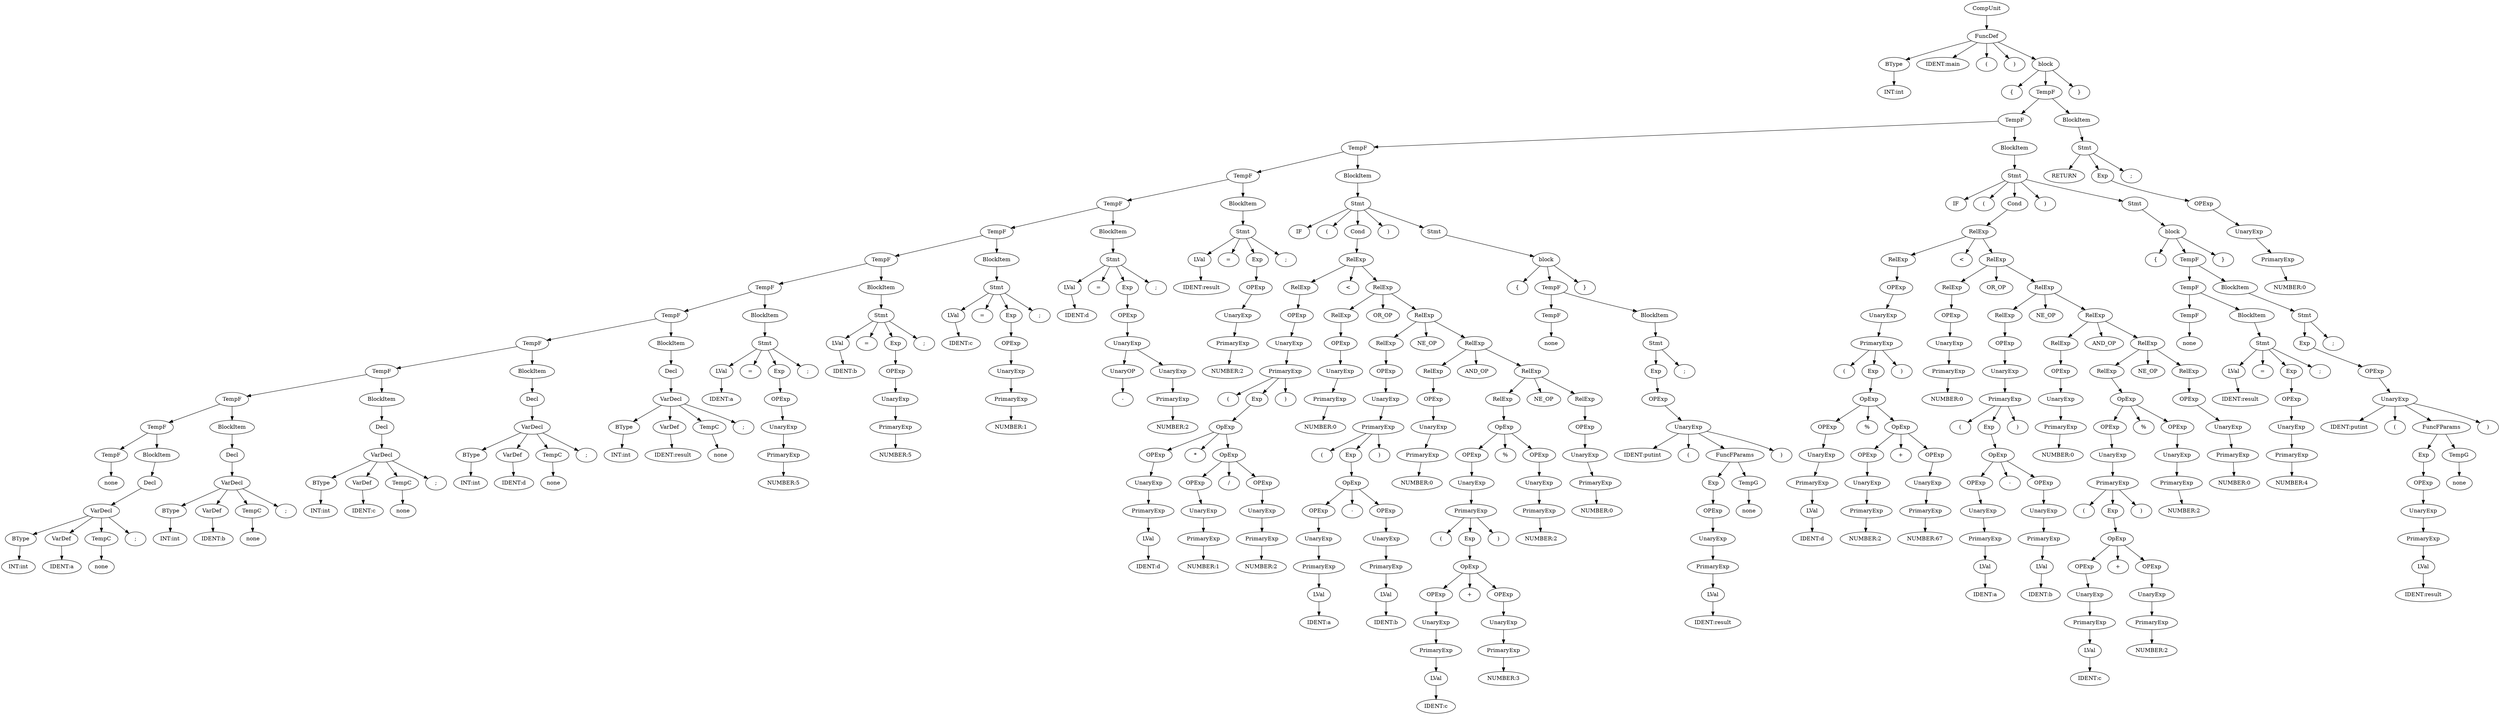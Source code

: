 digraph G {
	1 [label=CompUnit]
	2 [label=FuncDef]
	1 -> 2
	2 [label=FuncDef]
	3 [label=BType]
	2 -> 3
	2 [label=FuncDef]
	4 [label="IDENT:main"]
	2 -> 4
	2 [label=FuncDef]
	5 [label="("]
	2 -> 5
	2 [label=FuncDef]
	6 [label=")"]
	2 -> 6
	2 [label=FuncDef]
	7 [label=block]
	2 -> 7
	3 [label=BType]
	8 [label="INT:int"]
	3 -> 8
	7 [label=block]
	9 [label="{"]
	7 -> 9
	7 [label=block]
	10 [label=TempF]
	7 -> 10
	7 [label=block]
	11 [label="}"]
	7 -> 11
	10 [label=TempF]
	12 [label=TempF]
	10 -> 12
	10 [label=TempF]
	13 [label=BlockItem]
	10 -> 13
	12 [label=TempF]
	14 [label=TempF]
	12 -> 14
	12 [label=TempF]
	15 [label=BlockItem]
	12 -> 15
	13 [label=BlockItem]
	16 [label=Stmt]
	13 -> 16
	14 [label=TempF]
	17 [label=TempF]
	14 -> 17
	14 [label=TempF]
	18 [label=BlockItem]
	14 -> 18
	15 [label=BlockItem]
	19 [label=Stmt]
	15 -> 19
	16 [label=Stmt]
	20 [label=RETURN]
	16 -> 20
	16 [label=Stmt]
	21 [label=Exp]
	16 -> 21
	16 [label=Stmt]
	22 [label=";"]
	16 -> 22
	17 [label=TempF]
	23 [label=TempF]
	17 -> 23
	17 [label=TempF]
	24 [label=BlockItem]
	17 -> 24
	18 [label=BlockItem]
	25 [label=Stmt]
	18 -> 25
	19 [label=Stmt]
	26 [label=IF]
	19 -> 26
	19 [label=Stmt]
	27 [label="("]
	19 -> 27
	19 [label=Stmt]
	28 [label=Cond]
	19 -> 28
	19 [label=Stmt]
	29 [label=")"]
	19 -> 29
	19 [label=Stmt]
	30 [label=Stmt]
	19 -> 30
	21 [label=Exp]
	31 [label=OPExp]
	21 -> 31
	23 [label=TempF]
	32 [label=TempF]
	23 -> 32
	23 [label=TempF]
	33 [label=BlockItem]
	23 -> 33
	24 [label=BlockItem]
	34 [label=Stmt]
	24 -> 34
	25 [label=Stmt]
	35 [label=IF]
	25 -> 35
	25 [label=Stmt]
	36 [label="("]
	25 -> 36
	25 [label=Stmt]
	37 [label=Cond]
	25 -> 37
	25 [label=Stmt]
	38 [label=")"]
	25 -> 38
	25 [label=Stmt]
	39 [label=Stmt]
	25 -> 39
	28 [label=Cond]
	40 [label=RelExp]
	28 -> 40
	30 [label=Stmt]
	41 [label=block]
	30 -> 41
	31 [label=OPExp]
	42 [label=UnaryExp]
	31 -> 42
	32 [label=TempF]
	43 [label=TempF]
	32 -> 43
	32 [label=TempF]
	44 [label=BlockItem]
	32 -> 44
	33 [label=BlockItem]
	45 [label=Stmt]
	33 -> 45
	34 [label=Stmt]
	46 [label=LVal]
	34 -> 46
	34 [label=Stmt]
	47 [label="="]
	34 -> 47
	34 [label=Stmt]
	48 [label=Exp]
	34 -> 48
	34 [label=Stmt]
	49 [label=";"]
	34 -> 49
	37 [label=Cond]
	50 [label=RelExp]
	37 -> 50
	39 [label=Stmt]
	51 [label=block]
	39 -> 51
	40 [label=RelExp]
	52 [label=RelExp]
	40 -> 52
	40 [label=RelExp]
	53 [label="<"]
	40 -> 53
	40 [label=RelExp]
	54 [label=RelExp]
	40 -> 54
	41 [label=block]
	55 [label="{"]
	41 -> 55
	41 [label=block]
	56 [label=TempF]
	41 -> 56
	41 [label=block]
	57 [label="}"]
	41 -> 57
	42 [label=UnaryExp]
	58 [label=PrimaryExp]
	42 -> 58
	43 [label=TempF]
	59 [label=TempF]
	43 -> 59
	43 [label=TempF]
	60 [label=BlockItem]
	43 -> 60
	44 [label=BlockItem]
	61 [label=Stmt]
	44 -> 61
	45 [label=Stmt]
	62 [label=LVal]
	45 -> 62
	45 [label=Stmt]
	63 [label="="]
	45 -> 63
	45 [label=Stmt]
	64 [label=Exp]
	45 -> 64
	45 [label=Stmt]
	65 [label=";"]
	45 -> 65
	46 [label=LVal]
	66 [label="IDENT:result"]
	46 -> 66
	48 [label=Exp]
	67 [label=OPExp]
	48 -> 67
	50 [label=RelExp]
	68 [label=RelExp]
	50 -> 68
	50 [label=RelExp]
	69 [label="<"]
	50 -> 69
	50 [label=RelExp]
	70 [label=RelExp]
	50 -> 70
	51 [label=block]
	71 [label="{"]
	51 -> 71
	51 [label=block]
	72 [label=TempF]
	51 -> 72
	51 [label=block]
	73 [label="}"]
	51 -> 73
	52 [label=RelExp]
	74 [label=OPExp]
	52 -> 74
	54 [label=RelExp]
	75 [label=RelExp]
	54 -> 75
	54 [label=RelExp]
	76 [label=OR_OP]
	54 -> 76
	54 [label=RelExp]
	77 [label=RelExp]
	54 -> 77
	56 [label=TempF]
	78 [label=TempF]
	56 -> 78
	56 [label=TempF]
	79 [label=BlockItem]
	56 -> 79
	58 [label=PrimaryExp]
	80 [label="NUMBER:0"]
	58 -> 80
	59 [label=TempF]
	81 [label=TempF]
	59 -> 81
	59 [label=TempF]
	82 [label=BlockItem]
	59 -> 82
	60 [label=BlockItem]
	83 [label=Stmt]
	60 -> 83
	61 [label=Stmt]
	84 [label=LVal]
	61 -> 84
	61 [label=Stmt]
	85 [label="="]
	61 -> 85
	61 [label=Stmt]
	86 [label=Exp]
	61 -> 86
	61 [label=Stmt]
	87 [label=";"]
	61 -> 87
	62 [label=LVal]
	88 [label="IDENT:d"]
	62 -> 88
	64 [label=Exp]
	89 [label=OPExp]
	64 -> 89
	67 [label=OPExp]
	90 [label=UnaryExp]
	67 -> 90
	68 [label=RelExp]
	91 [label=OPExp]
	68 -> 91
	70 [label=RelExp]
	92 [label=RelExp]
	70 -> 92
	70 [label=RelExp]
	93 [label=OR_OP]
	70 -> 93
	70 [label=RelExp]
	94 [label=RelExp]
	70 -> 94
	72 [label=TempF]
	95 [label=TempF]
	72 -> 95
	72 [label=TempF]
	96 [label=BlockItem]
	72 -> 96
	74 [label=OPExp]
	97 [label=UnaryExp]
	74 -> 97
	75 [label=RelExp]
	98 [label=OPExp]
	75 -> 98
	77 [label=RelExp]
	99 [label=RelExp]
	77 -> 99
	77 [label=RelExp]
	100 [label=NE_OP]
	77 -> 100
	77 [label=RelExp]
	101 [label=RelExp]
	77 -> 101
	78 [label=TempF]
	102 [label=TempF]
	78 -> 102
	78 [label=TempF]
	103 [label=BlockItem]
	78 -> 103
	79 [label=BlockItem]
	104 [label=Stmt]
	79 -> 104
	81 [label=TempF]
	105 [label=TempF]
	81 -> 105
	81 [label=TempF]
	106 [label=BlockItem]
	81 -> 106
	82 [label=BlockItem]
	107 [label=Stmt]
	82 -> 107
	83 [label=Stmt]
	108 [label=LVal]
	83 -> 108
	83 [label=Stmt]
	109 [label="="]
	83 -> 109
	83 [label=Stmt]
	110 [label=Exp]
	83 -> 110
	83 [label=Stmt]
	111 [label=";"]
	83 -> 111
	84 [label=LVal]
	112 [label="IDENT:c"]
	84 -> 112
	86 [label=Exp]
	113 [label=OPExp]
	86 -> 113
	89 [label=OPExp]
	114 [label=UnaryExp]
	89 -> 114
	90 [label=UnaryExp]
	115 [label=PrimaryExp]
	90 -> 115
	91 [label=OPExp]
	116 [label=UnaryExp]
	91 -> 116
	92 [label=RelExp]
	117 [label=OPExp]
	92 -> 117
	94 [label=RelExp]
	118 [label=RelExp]
	94 -> 118
	94 [label=RelExp]
	119 [label=NE_OP]
	94 -> 119
	94 [label=RelExp]
	120 [label=RelExp]
	94 -> 120
	95 [label=TempF]
	121 [label=none]
	95 -> 121
	96 [label=BlockItem]
	122 [label=Stmt]
	96 -> 122
	97 [label=UnaryExp]
	123 [label=PrimaryExp]
	97 -> 123
	98 [label=OPExp]
	124 [label=UnaryExp]
	98 -> 124
	99 [label=RelExp]
	125 [label=OPExp]
	99 -> 125
	101 [label=RelExp]
	126 [label=RelExp]
	101 -> 126
	101 [label=RelExp]
	127 [label=AND_OP]
	101 -> 127
	101 [label=RelExp]
	128 [label=RelExp]
	101 -> 128
	102 [label=TempF]
	129 [label=none]
	102 -> 129
	103 [label=BlockItem]
	130 [label=Stmt]
	103 -> 130
	104 [label=Stmt]
	131 [label=Exp]
	104 -> 131
	104 [label=Stmt]
	132 [label=";"]
	104 -> 132
	105 [label=TempF]
	133 [label=TempF]
	105 -> 133
	105 [label=TempF]
	134 [label=BlockItem]
	105 -> 134
	106 [label=BlockItem]
	135 [label=Decl]
	106 -> 135
	107 [label=Stmt]
	136 [label=LVal]
	107 -> 136
	107 [label=Stmt]
	137 [label="="]
	107 -> 137
	107 [label=Stmt]
	138 [label=Exp]
	107 -> 138
	107 [label=Stmt]
	139 [label=";"]
	107 -> 139
	108 [label=LVal]
	140 [label="IDENT:b"]
	108 -> 140
	110 [label=Exp]
	141 [label=OPExp]
	110 -> 141
	113 [label=OPExp]
	142 [label=UnaryExp]
	113 -> 142
	114 [label=UnaryExp]
	143 [label=UnaryOP]
	114 -> 143
	114 [label=UnaryExp]
	144 [label=UnaryExp]
	114 -> 144
	115 [label=PrimaryExp]
	145 [label="NUMBER:2"]
	115 -> 145
	116 [label=UnaryExp]
	146 [label=PrimaryExp]
	116 -> 146
	117 [label=OPExp]
	147 [label=UnaryExp]
	117 -> 147
	118 [label=RelExp]
	148 [label=OPExp]
	118 -> 148
	120 [label=RelExp]
	149 [label=RelExp]
	120 -> 149
	120 [label=RelExp]
	150 [label=AND_OP]
	120 -> 150
	120 [label=RelExp]
	151 [label=RelExp]
	120 -> 151
	122 [label=Stmt]
	152 [label=Exp]
	122 -> 152
	122 [label=Stmt]
	153 [label=";"]
	122 -> 153
	123 [label=PrimaryExp]
	154 [label="("]
	123 -> 154
	123 [label=PrimaryExp]
	155 [label=Exp]
	123 -> 155
	123 [label=PrimaryExp]
	156 [label=")"]
	123 -> 156
	124 [label=UnaryExp]
	157 [label=PrimaryExp]
	124 -> 157
	125 [label=OPExp]
	158 [label=UnaryExp]
	125 -> 158
	126 [label=RelExp]
	159 [label=OPExp]
	126 -> 159
	128 [label=RelExp]
	160 [label=RelExp]
	128 -> 160
	128 [label=RelExp]
	161 [label=NE_OP]
	128 -> 161
	128 [label=RelExp]
	162 [label=RelExp]
	128 -> 162
	130 [label=Stmt]
	163 [label=LVal]
	130 -> 163
	130 [label=Stmt]
	164 [label="="]
	130 -> 164
	130 [label=Stmt]
	165 [label=Exp]
	130 -> 165
	130 [label=Stmt]
	166 [label=";"]
	130 -> 166
	131 [label=Exp]
	167 [label=OPExp]
	131 -> 167
	133 [label=TempF]
	168 [label=TempF]
	133 -> 168
	133 [label=TempF]
	169 [label=BlockItem]
	133 -> 169
	134 [label=BlockItem]
	170 [label=Decl]
	134 -> 170
	135 [label=Decl]
	171 [label=VarDecl]
	135 -> 171
	136 [label=LVal]
	172 [label="IDENT:a"]
	136 -> 172
	138 [label=Exp]
	173 [label=OPExp]
	138 -> 173
	141 [label=OPExp]
	174 [label=UnaryExp]
	141 -> 174
	142 [label=UnaryExp]
	175 [label=PrimaryExp]
	142 -> 175
	143 [label=UnaryOP]
	176 [label="-"]
	143 -> 176
	144 [label=UnaryExp]
	177 [label=PrimaryExp]
	144 -> 177
	146 [label=PrimaryExp]
	178 [label="("]
	146 -> 178
	146 [label=PrimaryExp]
	179 [label=Exp]
	146 -> 179
	146 [label=PrimaryExp]
	180 [label=")"]
	146 -> 180
	147 [label=UnaryExp]
	181 [label=PrimaryExp]
	147 -> 181
	148 [label=OPExp]
	182 [label=UnaryExp]
	148 -> 182
	149 [label=RelExp]
	183 [label=OPExp]
	149 -> 183
	151 [label=RelExp]
	184 [label=RelExp]
	151 -> 184
	151 [label=RelExp]
	185 [label=NE_OP]
	151 -> 185
	151 [label=RelExp]
	186 [label=RelExp]
	151 -> 186
	152 [label=Exp]
	187 [label=OPExp]
	152 -> 187
	155 [label=Exp]
	188 [label=OpExp]
	155 -> 188
	157 [label=PrimaryExp]
	189 [label="NUMBER:0"]
	157 -> 189
	158 [label=UnaryExp]
	190 [label=PrimaryExp]
	158 -> 190
	159 [label=OPExp]
	191 [label=UnaryExp]
	159 -> 191
	160 [label=RelExp]
	192 [label=OpExp]
	160 -> 192
	162 [label=RelExp]
	193 [label=OPExp]
	162 -> 193
	163 [label=LVal]
	194 [label="IDENT:result"]
	163 -> 194
	165 [label=Exp]
	195 [label=OPExp]
	165 -> 195
	167 [label=OPExp]
	196 [label=UnaryExp]
	167 -> 196
	168 [label=TempF]
	197 [label=TempF]
	168 -> 197
	168 [label=TempF]
	198 [label=BlockItem]
	168 -> 198
	169 [label=BlockItem]
	199 [label=Decl]
	169 -> 199
	170 [label=Decl]
	200 [label=VarDecl]
	170 -> 200
	171 [label=VarDecl]
	201 [label=BType]
	171 -> 201
	171 [label=VarDecl]
	202 [label=VarDef]
	171 -> 202
	171 [label=VarDecl]
	203 [label=TempC]
	171 -> 203
	171 [label=VarDecl]
	204 [label=";"]
	171 -> 204
	173 [label=OPExp]
	205 [label=UnaryExp]
	173 -> 205
	174 [label=UnaryExp]
	206 [label=PrimaryExp]
	174 -> 206
	175 [label=PrimaryExp]
	207 [label="NUMBER:1"]
	175 -> 207
	177 [label=PrimaryExp]
	208 [label="NUMBER:2"]
	177 -> 208
	179 [label=Exp]
	209 [label=OpExp]
	179 -> 209
	181 [label=PrimaryExp]
	210 [label="NUMBER:0"]
	181 -> 210
	182 [label=UnaryExp]
	211 [label=PrimaryExp]
	182 -> 211
	183 [label=OPExp]
	212 [label=UnaryExp]
	183 -> 212
	184 [label=RelExp]
	213 [label=OpExp]
	184 -> 213
	186 [label=RelExp]
	214 [label=OPExp]
	186 -> 214
	187 [label=OPExp]
	215 [label=UnaryExp]
	187 -> 215
	188 [label=OpExp]
	216 [label=OPExp]
	188 -> 216
	188 [label=OpExp]
	217 [label="%"]
	188 -> 217
	188 [label=OpExp]
	218 [label=OpExp]
	188 -> 218
	190 [label=PrimaryExp]
	219 [label="("]
	190 -> 219
	190 [label=PrimaryExp]
	220 [label=Exp]
	190 -> 220
	190 [label=PrimaryExp]
	221 [label=")"]
	190 -> 221
	191 [label=UnaryExp]
	222 [label=PrimaryExp]
	191 -> 222
	192 [label=OpExp]
	223 [label=OPExp]
	192 -> 223
	192 [label=OpExp]
	224 [label="%"]
	192 -> 224
	192 [label=OpExp]
	225 [label=OPExp]
	192 -> 225
	193 [label=OPExp]
	226 [label=UnaryExp]
	193 -> 226
	195 [label=OPExp]
	227 [label=UnaryExp]
	195 -> 227
	196 [label=UnaryExp]
	228 [label="IDENT:putint"]
	196 -> 228
	196 [label=UnaryExp]
	229 [label="("]
	196 -> 229
	196 [label=UnaryExp]
	230 [label=FuncFParams]
	196 -> 230
	196 [label=UnaryExp]
	231 [label=")"]
	196 -> 231
	197 [label=TempF]
	232 [label=TempF]
	197 -> 232
	197 [label=TempF]
	233 [label=BlockItem]
	197 -> 233
	198 [label=BlockItem]
	234 [label=Decl]
	198 -> 234
	199 [label=Decl]
	235 [label=VarDecl]
	199 -> 235
	200 [label=VarDecl]
	236 [label=BType]
	200 -> 236
	200 [label=VarDecl]
	237 [label=VarDef]
	200 -> 237
	200 [label=VarDecl]
	238 [label=TempC]
	200 -> 238
	200 [label=VarDecl]
	239 [label=";"]
	200 -> 239
	201 [label=BType]
	240 [label="INT:int"]
	201 -> 240
	202 [label=VarDef]
	241 [label="IDENT:result"]
	202 -> 241
	203 [label=TempC]
	242 [label=none]
	203 -> 242
	205 [label=UnaryExp]
	243 [label=PrimaryExp]
	205 -> 243
	206 [label=PrimaryExp]
	244 [label="NUMBER:5"]
	206 -> 244
	209 [label=OpExp]
	245 [label=OPExp]
	209 -> 245
	209 [label=OpExp]
	246 [label="*"]
	209 -> 246
	209 [label=OpExp]
	247 [label=OpExp]
	209 -> 247
	211 [label=PrimaryExp]
	248 [label="("]
	211 -> 248
	211 [label=PrimaryExp]
	249 [label=Exp]
	211 -> 249
	211 [label=PrimaryExp]
	250 [label=")"]
	211 -> 250
	212 [label=UnaryExp]
	251 [label=PrimaryExp]
	212 -> 251
	213 [label=OpExp]
	252 [label=OPExp]
	213 -> 252
	213 [label=OpExp]
	253 [label="%"]
	213 -> 253
	213 [label=OpExp]
	254 [label=OPExp]
	213 -> 254
	214 [label=OPExp]
	255 [label=UnaryExp]
	214 -> 255
	215 [label=UnaryExp]
	256 [label="IDENT:putint"]
	215 -> 256
	215 [label=UnaryExp]
	257 [label="("]
	215 -> 257
	215 [label=UnaryExp]
	258 [label=FuncFParams]
	215 -> 258
	215 [label=UnaryExp]
	259 [label=")"]
	215 -> 259
	216 [label=OPExp]
	260 [label=UnaryExp]
	216 -> 260
	218 [label=OpExp]
	261 [label=OPExp]
	218 -> 261
	218 [label=OpExp]
	262 [label="+"]
	218 -> 262
	218 [label=OpExp]
	263 [label=OPExp]
	218 -> 263
	220 [label=Exp]
	264 [label=OpExp]
	220 -> 264
	222 [label=PrimaryExp]
	265 [label="NUMBER:0"]
	222 -> 265
	223 [label=OPExp]
	266 [label=UnaryExp]
	223 -> 266
	225 [label=OPExp]
	267 [label=UnaryExp]
	225 -> 267
	226 [label=UnaryExp]
	268 [label=PrimaryExp]
	226 -> 268
	227 [label=UnaryExp]
	269 [label=PrimaryExp]
	227 -> 269
	230 [label=FuncFParams]
	270 [label=Exp]
	230 -> 270
	230 [label=FuncFParams]
	271 [label=TempG]
	230 -> 271
	232 [label=TempF]
	272 [label=none]
	232 -> 272
	233 [label=BlockItem]
	273 [label=Decl]
	233 -> 273
	234 [label=Decl]
	274 [label=VarDecl]
	234 -> 274
	235 [label=VarDecl]
	275 [label=BType]
	235 -> 275
	235 [label=VarDecl]
	276 [label=VarDef]
	235 -> 276
	235 [label=VarDecl]
	277 [label=TempC]
	235 -> 277
	235 [label=VarDecl]
	278 [label=";"]
	235 -> 278
	236 [label=BType]
	279 [label="INT:int"]
	236 -> 279
	237 [label=VarDef]
	280 [label="IDENT:d"]
	237 -> 280
	238 [label=TempC]
	281 [label=none]
	238 -> 281
	243 [label=PrimaryExp]
	282 [label="NUMBER:5"]
	243 -> 282
	245 [label=OPExp]
	283 [label=UnaryExp]
	245 -> 283
	247 [label=OpExp]
	284 [label=OPExp]
	247 -> 284
	247 [label=OpExp]
	285 [label="/"]
	247 -> 285
	247 [label=OpExp]
	286 [label=OPExp]
	247 -> 286
	249 [label=Exp]
	287 [label=OpExp]
	249 -> 287
	251 [label=PrimaryExp]
	288 [label="NUMBER:0"]
	251 -> 288
	252 [label=OPExp]
	289 [label=UnaryExp]
	252 -> 289
	254 [label=OPExp]
	290 [label=UnaryExp]
	254 -> 290
	255 [label=UnaryExp]
	291 [label=PrimaryExp]
	255 -> 291
	258 [label=FuncFParams]
	292 [label=Exp]
	258 -> 292
	258 [label=FuncFParams]
	293 [label=TempG]
	258 -> 293
	260 [label=UnaryExp]
	294 [label=PrimaryExp]
	260 -> 294
	261 [label=OPExp]
	295 [label=UnaryExp]
	261 -> 295
	263 [label=OPExp]
	296 [label=UnaryExp]
	263 -> 296
	264 [label=OpExp]
	297 [label=OPExp]
	264 -> 297
	264 [label=OpExp]
	298 [label="-"]
	264 -> 298
	264 [label=OpExp]
	299 [label=OPExp]
	264 -> 299
	266 [label=UnaryExp]
	300 [label=PrimaryExp]
	266 -> 300
	267 [label=UnaryExp]
	301 [label=PrimaryExp]
	267 -> 301
	268 [label=PrimaryExp]
	302 [label="NUMBER:0"]
	268 -> 302
	269 [label=PrimaryExp]
	303 [label="NUMBER:4"]
	269 -> 303
	270 [label=Exp]
	304 [label=OPExp]
	270 -> 304
	271 [label=TempG]
	305 [label=none]
	271 -> 305
	273 [label=Decl]
	306 [label=VarDecl]
	273 -> 306
	274 [label=VarDecl]
	307 [label=BType]
	274 -> 307
	274 [label=VarDecl]
	308 [label=VarDef]
	274 -> 308
	274 [label=VarDecl]
	309 [label=TempC]
	274 -> 309
	274 [label=VarDecl]
	310 [label=";"]
	274 -> 310
	275 [label=BType]
	311 [label="INT:int"]
	275 -> 311
	276 [label=VarDef]
	312 [label="IDENT:c"]
	276 -> 312
	277 [label=TempC]
	313 [label=none]
	277 -> 313
	283 [label=UnaryExp]
	314 [label=PrimaryExp]
	283 -> 314
	284 [label=OPExp]
	315 [label=UnaryExp]
	284 -> 315
	286 [label=OPExp]
	316 [label=UnaryExp]
	286 -> 316
	287 [label=OpExp]
	317 [label=OPExp]
	287 -> 317
	287 [label=OpExp]
	318 [label="-"]
	287 -> 318
	287 [label=OpExp]
	319 [label=OPExp]
	287 -> 319
	289 [label=UnaryExp]
	320 [label=PrimaryExp]
	289 -> 320
	290 [label=UnaryExp]
	321 [label=PrimaryExp]
	290 -> 321
	291 [label=PrimaryExp]
	322 [label="NUMBER:0"]
	291 -> 322
	292 [label=Exp]
	323 [label=OPExp]
	292 -> 323
	293 [label=TempG]
	324 [label=none]
	293 -> 324
	294 [label=PrimaryExp]
	325 [label=LVal]
	294 -> 325
	295 [label=UnaryExp]
	326 [label=PrimaryExp]
	295 -> 326
	296 [label=UnaryExp]
	327 [label=PrimaryExp]
	296 -> 327
	297 [label=OPExp]
	328 [label=UnaryExp]
	297 -> 328
	299 [label=OPExp]
	329 [label=UnaryExp]
	299 -> 329
	300 [label=PrimaryExp]
	330 [label="("]
	300 -> 330
	300 [label=PrimaryExp]
	331 [label=Exp]
	300 -> 331
	300 [label=PrimaryExp]
	332 [label=")"]
	300 -> 332
	301 [label=PrimaryExp]
	333 [label="NUMBER:2"]
	301 -> 333
	304 [label=OPExp]
	334 [label=UnaryExp]
	304 -> 334
	306 [label=VarDecl]
	335 [label=BType]
	306 -> 335
	306 [label=VarDecl]
	336 [label=VarDef]
	306 -> 336
	306 [label=VarDecl]
	337 [label=TempC]
	306 -> 337
	306 [label=VarDecl]
	338 [label=";"]
	306 -> 338
	307 [label=BType]
	339 [label="INT:int"]
	307 -> 339
	308 [label=VarDef]
	340 [label="IDENT:b"]
	308 -> 340
	309 [label=TempC]
	341 [label=none]
	309 -> 341
	314 [label=PrimaryExp]
	342 [label=LVal]
	314 -> 342
	315 [label=UnaryExp]
	343 [label=PrimaryExp]
	315 -> 343
	316 [label=UnaryExp]
	344 [label=PrimaryExp]
	316 -> 344
	317 [label=OPExp]
	345 [label=UnaryExp]
	317 -> 345
	319 [label=OPExp]
	346 [label=UnaryExp]
	319 -> 346
	320 [label=PrimaryExp]
	347 [label="("]
	320 -> 347
	320 [label=PrimaryExp]
	348 [label=Exp]
	320 -> 348
	320 [label=PrimaryExp]
	349 [label=")"]
	320 -> 349
	321 [label=PrimaryExp]
	350 [label="NUMBER:2"]
	321 -> 350
	323 [label=OPExp]
	351 [label=UnaryExp]
	323 -> 351
	325 [label=LVal]
	352 [label="IDENT:d"]
	325 -> 352
	326 [label=PrimaryExp]
	353 [label="NUMBER:2"]
	326 -> 353
	327 [label=PrimaryExp]
	354 [label="NUMBER:67"]
	327 -> 354
	328 [label=UnaryExp]
	355 [label=PrimaryExp]
	328 -> 355
	329 [label=UnaryExp]
	356 [label=PrimaryExp]
	329 -> 356
	331 [label=Exp]
	357 [label=OpExp]
	331 -> 357
	334 [label=UnaryExp]
	358 [label=PrimaryExp]
	334 -> 358
	335 [label=BType]
	359 [label="INT:int"]
	335 -> 359
	336 [label=VarDef]
	360 [label="IDENT:a"]
	336 -> 360
	337 [label=TempC]
	361 [label=none]
	337 -> 361
	342 [label=LVal]
	362 [label="IDENT:d"]
	342 -> 362
	343 [label=PrimaryExp]
	363 [label="NUMBER:1"]
	343 -> 363
	344 [label=PrimaryExp]
	364 [label="NUMBER:2"]
	344 -> 364
	345 [label=UnaryExp]
	365 [label=PrimaryExp]
	345 -> 365
	346 [label=UnaryExp]
	366 [label=PrimaryExp]
	346 -> 366
	348 [label=Exp]
	367 [label=OpExp]
	348 -> 367
	351 [label=UnaryExp]
	368 [label=PrimaryExp]
	351 -> 368
	355 [label=PrimaryExp]
	369 [label=LVal]
	355 -> 369
	356 [label=PrimaryExp]
	370 [label=LVal]
	356 -> 370
	357 [label=OpExp]
	371 [label=OPExp]
	357 -> 371
	357 [label=OpExp]
	372 [label="+"]
	357 -> 372
	357 [label=OpExp]
	373 [label=OPExp]
	357 -> 373
	358 [label=PrimaryExp]
	374 [label=LVal]
	358 -> 374
	365 [label=PrimaryExp]
	375 [label=LVal]
	365 -> 375
	366 [label=PrimaryExp]
	376 [label=LVal]
	366 -> 376
	367 [label=OpExp]
	377 [label=OPExp]
	367 -> 377
	367 [label=OpExp]
	378 [label="+"]
	367 -> 378
	367 [label=OpExp]
	379 [label=OPExp]
	367 -> 379
	368 [label=PrimaryExp]
	380 [label=LVal]
	368 -> 380
	369 [label=LVal]
	381 [label="IDENT:a"]
	369 -> 381
	370 [label=LVal]
	382 [label="IDENT:b"]
	370 -> 382
	371 [label=OPExp]
	383 [label=UnaryExp]
	371 -> 383
	373 [label=OPExp]
	384 [label=UnaryExp]
	373 -> 384
	374 [label=LVal]
	385 [label="IDENT:result"]
	374 -> 385
	375 [label=LVal]
	386 [label="IDENT:a"]
	375 -> 386
	376 [label=LVal]
	387 [label="IDENT:b"]
	376 -> 387
	377 [label=OPExp]
	388 [label=UnaryExp]
	377 -> 388
	379 [label=OPExp]
	389 [label=UnaryExp]
	379 -> 389
	380 [label=LVal]
	390 [label="IDENT:result"]
	380 -> 390
	383 [label=UnaryExp]
	391 [label=PrimaryExp]
	383 -> 391
	384 [label=UnaryExp]
	392 [label=PrimaryExp]
	384 -> 392
	388 [label=UnaryExp]
	393 [label=PrimaryExp]
	388 -> 393
	389 [label=UnaryExp]
	394 [label=PrimaryExp]
	389 -> 394
	391 [label=PrimaryExp]
	395 [label=LVal]
	391 -> 395
	392 [label=PrimaryExp]
	396 [label="NUMBER:2"]
	392 -> 396
	393 [label=PrimaryExp]
	397 [label=LVal]
	393 -> 397
	394 [label=PrimaryExp]
	398 [label="NUMBER:3"]
	394 -> 398
	395 [label=LVal]
	399 [label="IDENT:c"]
	395 -> 399
	397 [label=LVal]
	400 [label="IDENT:c"]
	397 -> 400
}
